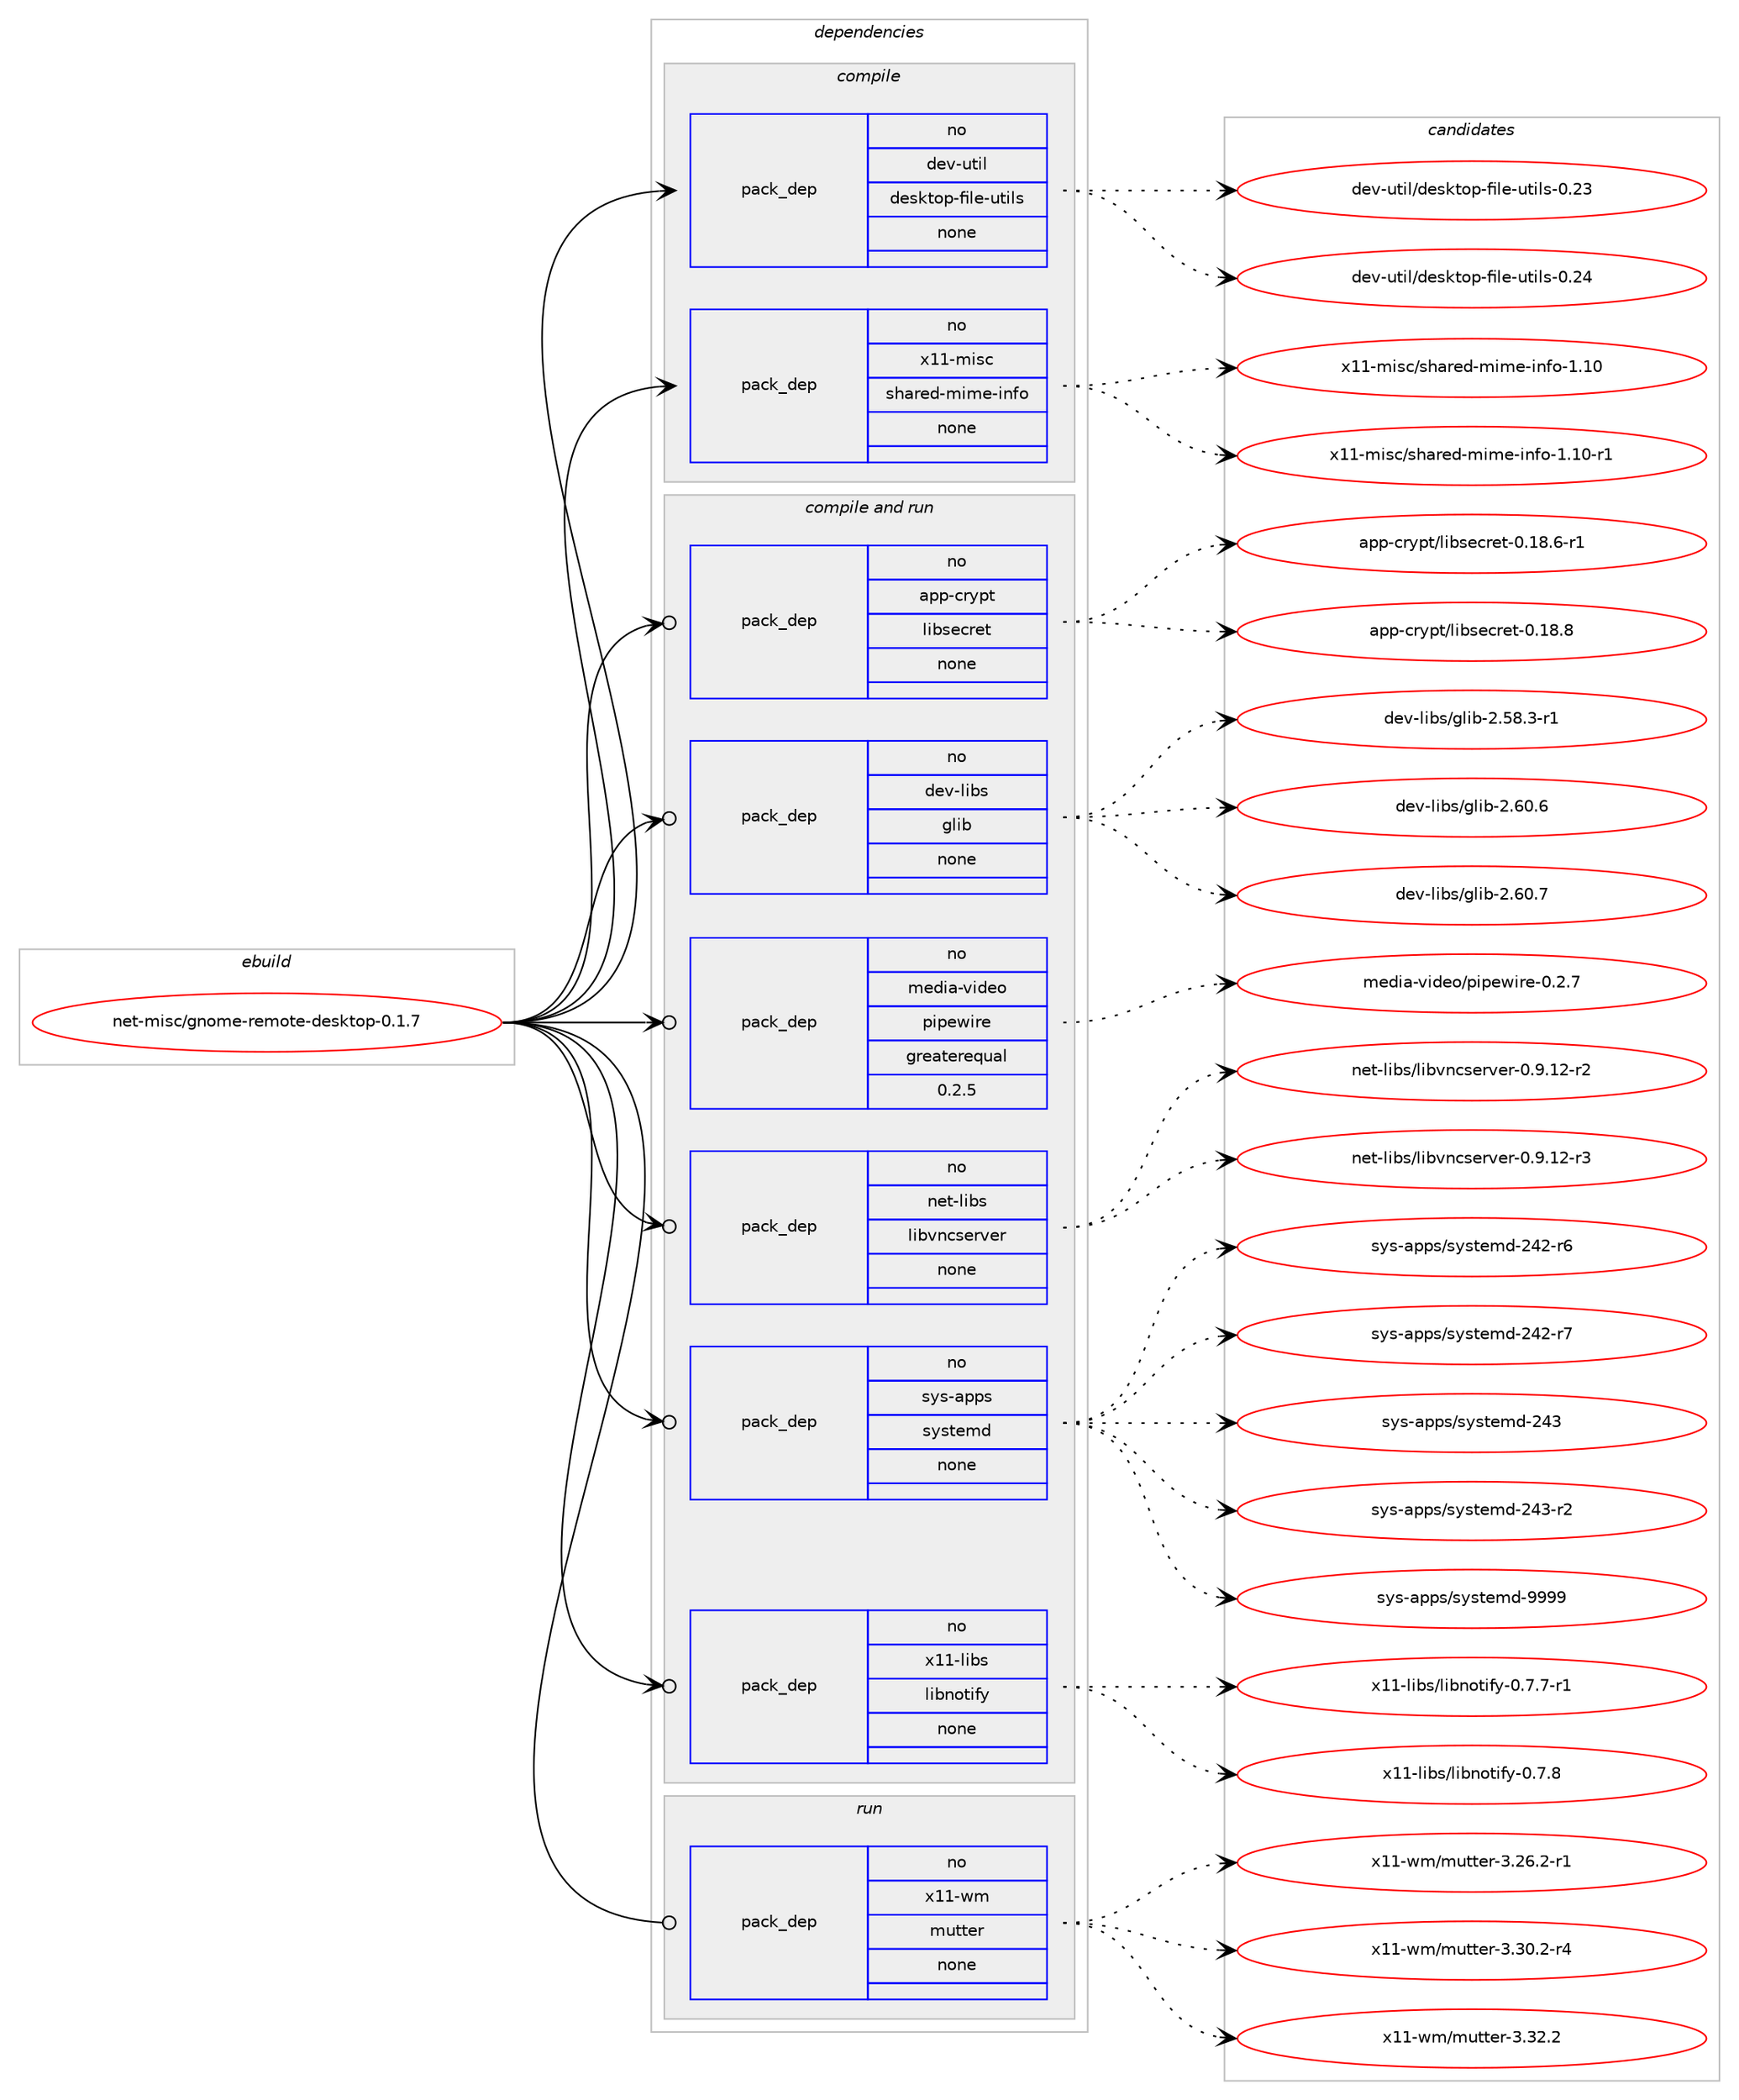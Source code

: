 digraph prolog {

# *************
# Graph options
# *************

newrank=true;
concentrate=true;
compound=true;
graph [rankdir=LR,fontname=Helvetica,fontsize=10,ranksep=1.5];#, ranksep=2.5, nodesep=0.2];
edge  [arrowhead=vee];
node  [fontname=Helvetica,fontsize=10];

# **********
# The ebuild
# **********

subgraph cluster_leftcol {
color=gray;
rank=same;
label=<<i>ebuild</i>>;
id [label="net-misc/gnome-remote-desktop-0.1.7", color=red, width=4, href="../net-misc/gnome-remote-desktop-0.1.7.svg"];
}

# ****************
# The dependencies
# ****************

subgraph cluster_midcol {
color=gray;
label=<<i>dependencies</i>>;
subgraph cluster_compile {
fillcolor="#eeeeee";
style=filled;
label=<<i>compile</i>>;
subgraph pack615419 {
dependency833257 [label=<<TABLE BORDER="0" CELLBORDER="1" CELLSPACING="0" CELLPADDING="4" WIDTH="220"><TR><TD ROWSPAN="6" CELLPADDING="30">pack_dep</TD></TR><TR><TD WIDTH="110">no</TD></TR><TR><TD>dev-util</TD></TR><TR><TD>desktop-file-utils</TD></TR><TR><TD>none</TD></TR><TR><TD></TD></TR></TABLE>>, shape=none, color=blue];
}
id:e -> dependency833257:w [weight=20,style="solid",arrowhead="vee"];
subgraph pack615420 {
dependency833258 [label=<<TABLE BORDER="0" CELLBORDER="1" CELLSPACING="0" CELLPADDING="4" WIDTH="220"><TR><TD ROWSPAN="6" CELLPADDING="30">pack_dep</TD></TR><TR><TD WIDTH="110">no</TD></TR><TR><TD>x11-misc</TD></TR><TR><TD>shared-mime-info</TD></TR><TR><TD>none</TD></TR><TR><TD></TD></TR></TABLE>>, shape=none, color=blue];
}
id:e -> dependency833258:w [weight=20,style="solid",arrowhead="vee"];
}
subgraph cluster_compileandrun {
fillcolor="#eeeeee";
style=filled;
label=<<i>compile and run</i>>;
subgraph pack615421 {
dependency833259 [label=<<TABLE BORDER="0" CELLBORDER="1" CELLSPACING="0" CELLPADDING="4" WIDTH="220"><TR><TD ROWSPAN="6" CELLPADDING="30">pack_dep</TD></TR><TR><TD WIDTH="110">no</TD></TR><TR><TD>app-crypt</TD></TR><TR><TD>libsecret</TD></TR><TR><TD>none</TD></TR><TR><TD></TD></TR></TABLE>>, shape=none, color=blue];
}
id:e -> dependency833259:w [weight=20,style="solid",arrowhead="odotvee"];
subgraph pack615422 {
dependency833260 [label=<<TABLE BORDER="0" CELLBORDER="1" CELLSPACING="0" CELLPADDING="4" WIDTH="220"><TR><TD ROWSPAN="6" CELLPADDING="30">pack_dep</TD></TR><TR><TD WIDTH="110">no</TD></TR><TR><TD>dev-libs</TD></TR><TR><TD>glib</TD></TR><TR><TD>none</TD></TR><TR><TD></TD></TR></TABLE>>, shape=none, color=blue];
}
id:e -> dependency833260:w [weight=20,style="solid",arrowhead="odotvee"];
subgraph pack615423 {
dependency833261 [label=<<TABLE BORDER="0" CELLBORDER="1" CELLSPACING="0" CELLPADDING="4" WIDTH="220"><TR><TD ROWSPAN="6" CELLPADDING="30">pack_dep</TD></TR><TR><TD WIDTH="110">no</TD></TR><TR><TD>media-video</TD></TR><TR><TD>pipewire</TD></TR><TR><TD>greaterequal</TD></TR><TR><TD>0.2.5</TD></TR></TABLE>>, shape=none, color=blue];
}
id:e -> dependency833261:w [weight=20,style="solid",arrowhead="odotvee"];
subgraph pack615424 {
dependency833262 [label=<<TABLE BORDER="0" CELLBORDER="1" CELLSPACING="0" CELLPADDING="4" WIDTH="220"><TR><TD ROWSPAN="6" CELLPADDING="30">pack_dep</TD></TR><TR><TD WIDTH="110">no</TD></TR><TR><TD>net-libs</TD></TR><TR><TD>libvncserver</TD></TR><TR><TD>none</TD></TR><TR><TD></TD></TR></TABLE>>, shape=none, color=blue];
}
id:e -> dependency833262:w [weight=20,style="solid",arrowhead="odotvee"];
subgraph pack615425 {
dependency833263 [label=<<TABLE BORDER="0" CELLBORDER="1" CELLSPACING="0" CELLPADDING="4" WIDTH="220"><TR><TD ROWSPAN="6" CELLPADDING="30">pack_dep</TD></TR><TR><TD WIDTH="110">no</TD></TR><TR><TD>sys-apps</TD></TR><TR><TD>systemd</TD></TR><TR><TD>none</TD></TR><TR><TD></TD></TR></TABLE>>, shape=none, color=blue];
}
id:e -> dependency833263:w [weight=20,style="solid",arrowhead="odotvee"];
subgraph pack615426 {
dependency833264 [label=<<TABLE BORDER="0" CELLBORDER="1" CELLSPACING="0" CELLPADDING="4" WIDTH="220"><TR><TD ROWSPAN="6" CELLPADDING="30">pack_dep</TD></TR><TR><TD WIDTH="110">no</TD></TR><TR><TD>x11-libs</TD></TR><TR><TD>libnotify</TD></TR><TR><TD>none</TD></TR><TR><TD></TD></TR></TABLE>>, shape=none, color=blue];
}
id:e -> dependency833264:w [weight=20,style="solid",arrowhead="odotvee"];
}
subgraph cluster_run {
fillcolor="#eeeeee";
style=filled;
label=<<i>run</i>>;
subgraph pack615427 {
dependency833265 [label=<<TABLE BORDER="0" CELLBORDER="1" CELLSPACING="0" CELLPADDING="4" WIDTH="220"><TR><TD ROWSPAN="6" CELLPADDING="30">pack_dep</TD></TR><TR><TD WIDTH="110">no</TD></TR><TR><TD>x11-wm</TD></TR><TR><TD>mutter</TD></TR><TR><TD>none</TD></TR><TR><TD></TD></TR></TABLE>>, shape=none, color=blue];
}
id:e -> dependency833265:w [weight=20,style="solid",arrowhead="odot"];
}
}

# **************
# The candidates
# **************

subgraph cluster_choices {
rank=same;
color=gray;
label=<<i>candidates</i>>;

subgraph choice615419 {
color=black;
nodesep=1;
choice100101118451171161051084710010111510711611111245102105108101451171161051081154548465051 [label="dev-util/desktop-file-utils-0.23", color=red, width=4,href="../dev-util/desktop-file-utils-0.23.svg"];
choice100101118451171161051084710010111510711611111245102105108101451171161051081154548465052 [label="dev-util/desktop-file-utils-0.24", color=red, width=4,href="../dev-util/desktop-file-utils-0.24.svg"];
dependency833257:e -> choice100101118451171161051084710010111510711611111245102105108101451171161051081154548465051:w [style=dotted,weight="100"];
dependency833257:e -> choice100101118451171161051084710010111510711611111245102105108101451171161051081154548465052:w [style=dotted,weight="100"];
}
subgraph choice615420 {
color=black;
nodesep=1;
choice12049494510910511599471151049711410110045109105109101451051101021114549464948 [label="x11-misc/shared-mime-info-1.10", color=red, width=4,href="../x11-misc/shared-mime-info-1.10.svg"];
choice120494945109105115994711510497114101100451091051091014510511010211145494649484511449 [label="x11-misc/shared-mime-info-1.10-r1", color=red, width=4,href="../x11-misc/shared-mime-info-1.10-r1.svg"];
dependency833258:e -> choice12049494510910511599471151049711410110045109105109101451051101021114549464948:w [style=dotted,weight="100"];
dependency833258:e -> choice120494945109105115994711510497114101100451091051091014510511010211145494649484511449:w [style=dotted,weight="100"];
}
subgraph choice615421 {
color=black;
nodesep=1;
choice971121124599114121112116471081059811510199114101116454846495646544511449 [label="app-crypt/libsecret-0.18.6-r1", color=red, width=4,href="../app-crypt/libsecret-0.18.6-r1.svg"];
choice97112112459911412111211647108105981151019911410111645484649564656 [label="app-crypt/libsecret-0.18.8", color=red, width=4,href="../app-crypt/libsecret-0.18.8.svg"];
dependency833259:e -> choice971121124599114121112116471081059811510199114101116454846495646544511449:w [style=dotted,weight="100"];
dependency833259:e -> choice97112112459911412111211647108105981151019911410111645484649564656:w [style=dotted,weight="100"];
}
subgraph choice615422 {
color=black;
nodesep=1;
choice10010111845108105981154710310810598455046535646514511449 [label="dev-libs/glib-2.58.3-r1", color=red, width=4,href="../dev-libs/glib-2.58.3-r1.svg"];
choice1001011184510810598115471031081059845504654484654 [label="dev-libs/glib-2.60.6", color=red, width=4,href="../dev-libs/glib-2.60.6.svg"];
choice1001011184510810598115471031081059845504654484655 [label="dev-libs/glib-2.60.7", color=red, width=4,href="../dev-libs/glib-2.60.7.svg"];
dependency833260:e -> choice10010111845108105981154710310810598455046535646514511449:w [style=dotted,weight="100"];
dependency833260:e -> choice1001011184510810598115471031081059845504654484654:w [style=dotted,weight="100"];
dependency833260:e -> choice1001011184510810598115471031081059845504654484655:w [style=dotted,weight="100"];
}
subgraph choice615423 {
color=black;
nodesep=1;
choice109101100105974511810510010111147112105112101119105114101454846504655 [label="media-video/pipewire-0.2.7", color=red, width=4,href="../media-video/pipewire-0.2.7.svg"];
dependency833261:e -> choice109101100105974511810510010111147112105112101119105114101454846504655:w [style=dotted,weight="100"];
}
subgraph choice615424 {
color=black;
nodesep=1;
choice1101011164510810598115471081059811811099115101114118101114454846574649504511450 [label="net-libs/libvncserver-0.9.12-r2", color=red, width=4,href="../net-libs/libvncserver-0.9.12-r2.svg"];
choice1101011164510810598115471081059811811099115101114118101114454846574649504511451 [label="net-libs/libvncserver-0.9.12-r3", color=red, width=4,href="../net-libs/libvncserver-0.9.12-r3.svg"];
dependency833262:e -> choice1101011164510810598115471081059811811099115101114118101114454846574649504511450:w [style=dotted,weight="100"];
dependency833262:e -> choice1101011164510810598115471081059811811099115101114118101114454846574649504511451:w [style=dotted,weight="100"];
}
subgraph choice615425 {
color=black;
nodesep=1;
choice115121115459711211211547115121115116101109100455052504511454 [label="sys-apps/systemd-242-r6", color=red, width=4,href="../sys-apps/systemd-242-r6.svg"];
choice115121115459711211211547115121115116101109100455052504511455 [label="sys-apps/systemd-242-r7", color=red, width=4,href="../sys-apps/systemd-242-r7.svg"];
choice11512111545971121121154711512111511610110910045505251 [label="sys-apps/systemd-243", color=red, width=4,href="../sys-apps/systemd-243.svg"];
choice115121115459711211211547115121115116101109100455052514511450 [label="sys-apps/systemd-243-r2", color=red, width=4,href="../sys-apps/systemd-243-r2.svg"];
choice1151211154597112112115471151211151161011091004557575757 [label="sys-apps/systemd-9999", color=red, width=4,href="../sys-apps/systemd-9999.svg"];
dependency833263:e -> choice115121115459711211211547115121115116101109100455052504511454:w [style=dotted,weight="100"];
dependency833263:e -> choice115121115459711211211547115121115116101109100455052504511455:w [style=dotted,weight="100"];
dependency833263:e -> choice11512111545971121121154711512111511610110910045505251:w [style=dotted,weight="100"];
dependency833263:e -> choice115121115459711211211547115121115116101109100455052514511450:w [style=dotted,weight="100"];
dependency833263:e -> choice1151211154597112112115471151211151161011091004557575757:w [style=dotted,weight="100"];
}
subgraph choice615426 {
color=black;
nodesep=1;
choice1204949451081059811547108105981101111161051021214548465546554511449 [label="x11-libs/libnotify-0.7.7-r1", color=red, width=4,href="../x11-libs/libnotify-0.7.7-r1.svg"];
choice120494945108105981154710810598110111116105102121454846554656 [label="x11-libs/libnotify-0.7.8", color=red, width=4,href="../x11-libs/libnotify-0.7.8.svg"];
dependency833264:e -> choice1204949451081059811547108105981101111161051021214548465546554511449:w [style=dotted,weight="100"];
dependency833264:e -> choice120494945108105981154710810598110111116105102121454846554656:w [style=dotted,weight="100"];
}
subgraph choice615427 {
color=black;
nodesep=1;
choice12049494511910947109117116116101114455146505446504511449 [label="x11-wm/mutter-3.26.2-r1", color=red, width=4,href="../x11-wm/mutter-3.26.2-r1.svg"];
choice12049494511910947109117116116101114455146514846504511452 [label="x11-wm/mutter-3.30.2-r4", color=red, width=4,href="../x11-wm/mutter-3.30.2-r4.svg"];
choice1204949451191094710911711611610111445514651504650 [label="x11-wm/mutter-3.32.2", color=red, width=4,href="../x11-wm/mutter-3.32.2.svg"];
dependency833265:e -> choice12049494511910947109117116116101114455146505446504511449:w [style=dotted,weight="100"];
dependency833265:e -> choice12049494511910947109117116116101114455146514846504511452:w [style=dotted,weight="100"];
dependency833265:e -> choice1204949451191094710911711611610111445514651504650:w [style=dotted,weight="100"];
}
}

}
